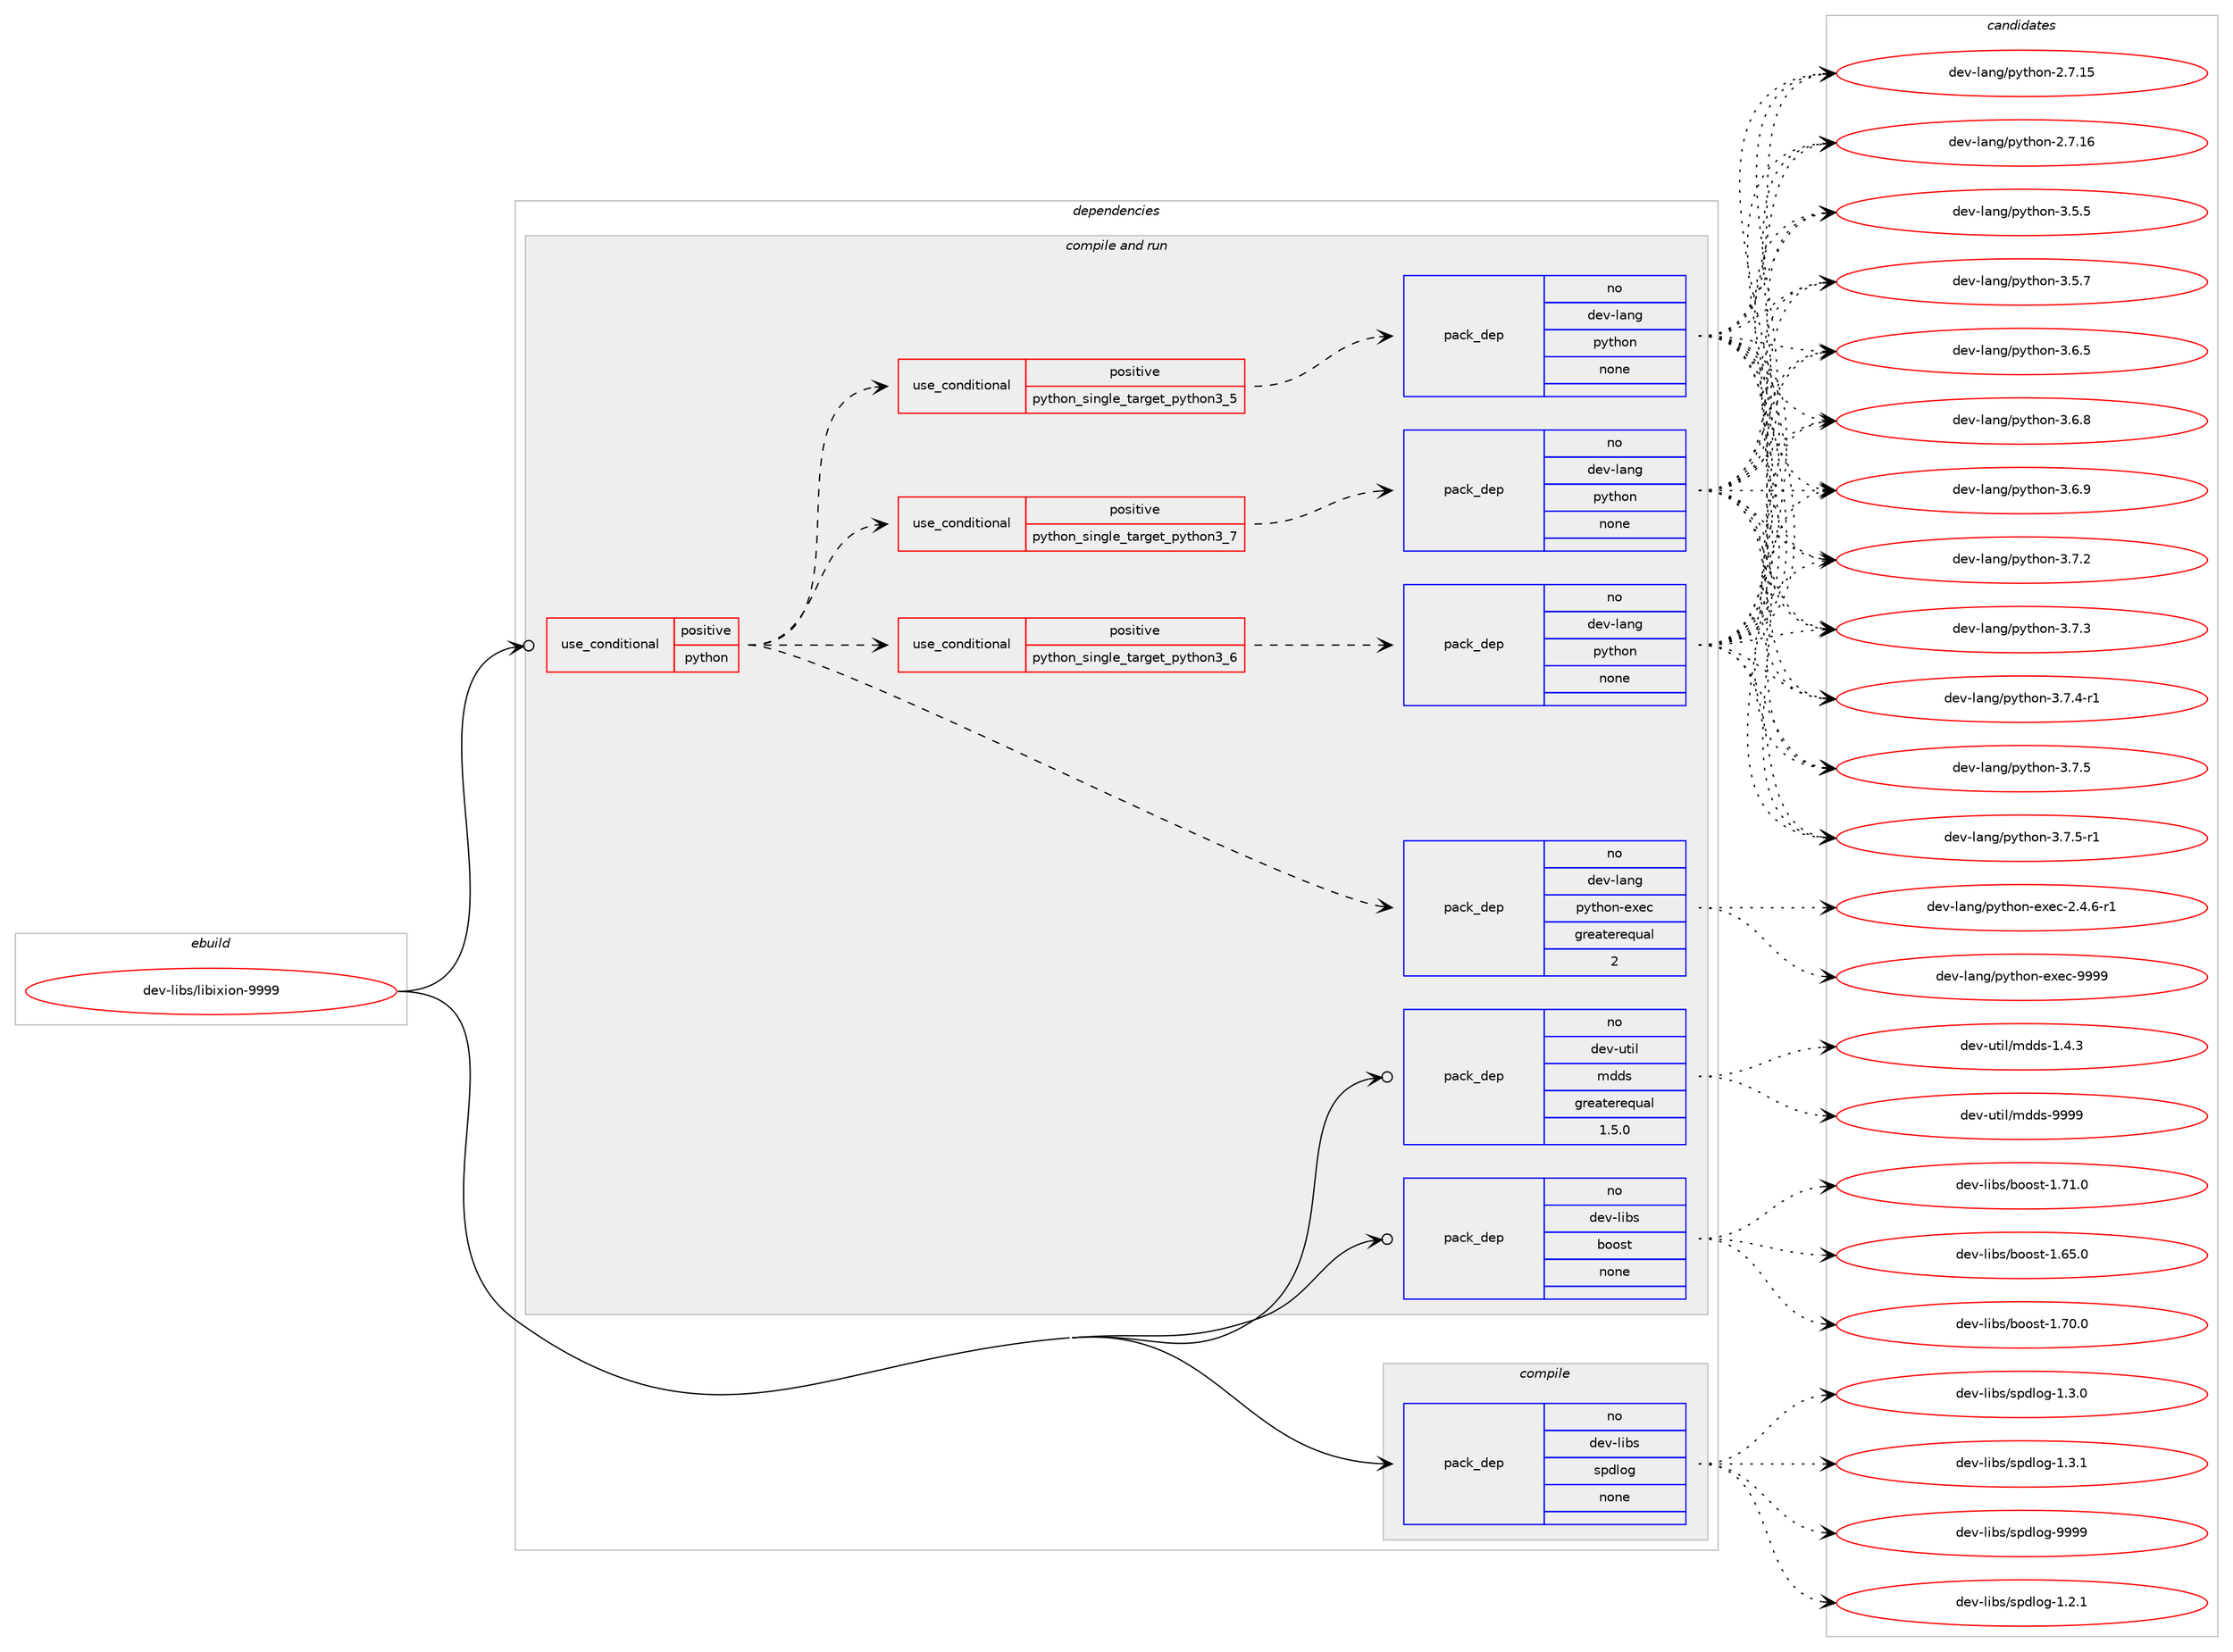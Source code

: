 digraph prolog {

# *************
# Graph options
# *************

newrank=true;
concentrate=true;
compound=true;
graph [rankdir=LR,fontname=Helvetica,fontsize=10,ranksep=1.5];#, ranksep=2.5, nodesep=0.2];
edge  [arrowhead=vee];
node  [fontname=Helvetica,fontsize=10];

# **********
# The ebuild
# **********

subgraph cluster_leftcol {
color=gray;
rank=same;
label=<<i>ebuild</i>>;
id [label="dev-libs/libixion-9999", color=red, width=4, href="../dev-libs/libixion-9999.svg"];
}

# ****************
# The dependencies
# ****************

subgraph cluster_midcol {
color=gray;
label=<<i>dependencies</i>>;
subgraph cluster_compile {
fillcolor="#eeeeee";
style=filled;
label=<<i>compile</i>>;
subgraph pack422756 {
dependency566047 [label=<<TABLE BORDER="0" CELLBORDER="1" CELLSPACING="0" CELLPADDING="4" WIDTH="220"><TR><TD ROWSPAN="6" CELLPADDING="30">pack_dep</TD></TR><TR><TD WIDTH="110">no</TD></TR><TR><TD>dev-libs</TD></TR><TR><TD>spdlog</TD></TR><TR><TD>none</TD></TR><TR><TD></TD></TR></TABLE>>, shape=none, color=blue];
}
id:e -> dependency566047:w [weight=20,style="solid",arrowhead="vee"];
}
subgraph cluster_compileandrun {
fillcolor="#eeeeee";
style=filled;
label=<<i>compile and run</i>>;
subgraph cond131802 {
dependency566048 [label=<<TABLE BORDER="0" CELLBORDER="1" CELLSPACING="0" CELLPADDING="4"><TR><TD ROWSPAN="3" CELLPADDING="10">use_conditional</TD></TR><TR><TD>positive</TD></TR><TR><TD>python</TD></TR></TABLE>>, shape=none, color=red];
subgraph cond131803 {
dependency566049 [label=<<TABLE BORDER="0" CELLBORDER="1" CELLSPACING="0" CELLPADDING="4"><TR><TD ROWSPAN="3" CELLPADDING="10">use_conditional</TD></TR><TR><TD>positive</TD></TR><TR><TD>python_single_target_python3_5</TD></TR></TABLE>>, shape=none, color=red];
subgraph pack422757 {
dependency566050 [label=<<TABLE BORDER="0" CELLBORDER="1" CELLSPACING="0" CELLPADDING="4" WIDTH="220"><TR><TD ROWSPAN="6" CELLPADDING="30">pack_dep</TD></TR><TR><TD WIDTH="110">no</TD></TR><TR><TD>dev-lang</TD></TR><TR><TD>python</TD></TR><TR><TD>none</TD></TR><TR><TD></TD></TR></TABLE>>, shape=none, color=blue];
}
dependency566049:e -> dependency566050:w [weight=20,style="dashed",arrowhead="vee"];
}
dependency566048:e -> dependency566049:w [weight=20,style="dashed",arrowhead="vee"];
subgraph cond131804 {
dependency566051 [label=<<TABLE BORDER="0" CELLBORDER="1" CELLSPACING="0" CELLPADDING="4"><TR><TD ROWSPAN="3" CELLPADDING="10">use_conditional</TD></TR><TR><TD>positive</TD></TR><TR><TD>python_single_target_python3_6</TD></TR></TABLE>>, shape=none, color=red];
subgraph pack422758 {
dependency566052 [label=<<TABLE BORDER="0" CELLBORDER="1" CELLSPACING="0" CELLPADDING="4" WIDTH="220"><TR><TD ROWSPAN="6" CELLPADDING="30">pack_dep</TD></TR><TR><TD WIDTH="110">no</TD></TR><TR><TD>dev-lang</TD></TR><TR><TD>python</TD></TR><TR><TD>none</TD></TR><TR><TD></TD></TR></TABLE>>, shape=none, color=blue];
}
dependency566051:e -> dependency566052:w [weight=20,style="dashed",arrowhead="vee"];
}
dependency566048:e -> dependency566051:w [weight=20,style="dashed",arrowhead="vee"];
subgraph cond131805 {
dependency566053 [label=<<TABLE BORDER="0" CELLBORDER="1" CELLSPACING="0" CELLPADDING="4"><TR><TD ROWSPAN="3" CELLPADDING="10">use_conditional</TD></TR><TR><TD>positive</TD></TR><TR><TD>python_single_target_python3_7</TD></TR></TABLE>>, shape=none, color=red];
subgraph pack422759 {
dependency566054 [label=<<TABLE BORDER="0" CELLBORDER="1" CELLSPACING="0" CELLPADDING="4" WIDTH="220"><TR><TD ROWSPAN="6" CELLPADDING="30">pack_dep</TD></TR><TR><TD WIDTH="110">no</TD></TR><TR><TD>dev-lang</TD></TR><TR><TD>python</TD></TR><TR><TD>none</TD></TR><TR><TD></TD></TR></TABLE>>, shape=none, color=blue];
}
dependency566053:e -> dependency566054:w [weight=20,style="dashed",arrowhead="vee"];
}
dependency566048:e -> dependency566053:w [weight=20,style="dashed",arrowhead="vee"];
subgraph pack422760 {
dependency566055 [label=<<TABLE BORDER="0" CELLBORDER="1" CELLSPACING="0" CELLPADDING="4" WIDTH="220"><TR><TD ROWSPAN="6" CELLPADDING="30">pack_dep</TD></TR><TR><TD WIDTH="110">no</TD></TR><TR><TD>dev-lang</TD></TR><TR><TD>python-exec</TD></TR><TR><TD>greaterequal</TD></TR><TR><TD>2</TD></TR></TABLE>>, shape=none, color=blue];
}
dependency566048:e -> dependency566055:w [weight=20,style="dashed",arrowhead="vee"];
}
id:e -> dependency566048:w [weight=20,style="solid",arrowhead="odotvee"];
subgraph pack422761 {
dependency566056 [label=<<TABLE BORDER="0" CELLBORDER="1" CELLSPACING="0" CELLPADDING="4" WIDTH="220"><TR><TD ROWSPAN="6" CELLPADDING="30">pack_dep</TD></TR><TR><TD WIDTH="110">no</TD></TR><TR><TD>dev-libs</TD></TR><TR><TD>boost</TD></TR><TR><TD>none</TD></TR><TR><TD></TD></TR></TABLE>>, shape=none, color=blue];
}
id:e -> dependency566056:w [weight=20,style="solid",arrowhead="odotvee"];
subgraph pack422762 {
dependency566057 [label=<<TABLE BORDER="0" CELLBORDER="1" CELLSPACING="0" CELLPADDING="4" WIDTH="220"><TR><TD ROWSPAN="6" CELLPADDING="30">pack_dep</TD></TR><TR><TD WIDTH="110">no</TD></TR><TR><TD>dev-util</TD></TR><TR><TD>mdds</TD></TR><TR><TD>greaterequal</TD></TR><TR><TD>1.5.0</TD></TR></TABLE>>, shape=none, color=blue];
}
id:e -> dependency566057:w [weight=20,style="solid",arrowhead="odotvee"];
}
subgraph cluster_run {
fillcolor="#eeeeee";
style=filled;
label=<<i>run</i>>;
}
}

# **************
# The candidates
# **************

subgraph cluster_choices {
rank=same;
color=gray;
label=<<i>candidates</i>>;

subgraph choice422756 {
color=black;
nodesep=1;
choice100101118451081059811547115112100108111103454946504649 [label="dev-libs/spdlog-1.2.1", color=red, width=4,href="../dev-libs/spdlog-1.2.1.svg"];
choice100101118451081059811547115112100108111103454946514648 [label="dev-libs/spdlog-1.3.0", color=red, width=4,href="../dev-libs/spdlog-1.3.0.svg"];
choice100101118451081059811547115112100108111103454946514649 [label="dev-libs/spdlog-1.3.1", color=red, width=4,href="../dev-libs/spdlog-1.3.1.svg"];
choice1001011184510810598115471151121001081111034557575757 [label="dev-libs/spdlog-9999", color=red, width=4,href="../dev-libs/spdlog-9999.svg"];
dependency566047:e -> choice100101118451081059811547115112100108111103454946504649:w [style=dotted,weight="100"];
dependency566047:e -> choice100101118451081059811547115112100108111103454946514648:w [style=dotted,weight="100"];
dependency566047:e -> choice100101118451081059811547115112100108111103454946514649:w [style=dotted,weight="100"];
dependency566047:e -> choice1001011184510810598115471151121001081111034557575757:w [style=dotted,weight="100"];
}
subgraph choice422757 {
color=black;
nodesep=1;
choice10010111845108971101034711212111610411111045504655464953 [label="dev-lang/python-2.7.15", color=red, width=4,href="../dev-lang/python-2.7.15.svg"];
choice10010111845108971101034711212111610411111045504655464954 [label="dev-lang/python-2.7.16", color=red, width=4,href="../dev-lang/python-2.7.16.svg"];
choice100101118451089711010347112121116104111110455146534653 [label="dev-lang/python-3.5.5", color=red, width=4,href="../dev-lang/python-3.5.5.svg"];
choice100101118451089711010347112121116104111110455146534655 [label="dev-lang/python-3.5.7", color=red, width=4,href="../dev-lang/python-3.5.7.svg"];
choice100101118451089711010347112121116104111110455146544653 [label="dev-lang/python-3.6.5", color=red, width=4,href="../dev-lang/python-3.6.5.svg"];
choice100101118451089711010347112121116104111110455146544656 [label="dev-lang/python-3.6.8", color=red, width=4,href="../dev-lang/python-3.6.8.svg"];
choice100101118451089711010347112121116104111110455146544657 [label="dev-lang/python-3.6.9", color=red, width=4,href="../dev-lang/python-3.6.9.svg"];
choice100101118451089711010347112121116104111110455146554650 [label="dev-lang/python-3.7.2", color=red, width=4,href="../dev-lang/python-3.7.2.svg"];
choice100101118451089711010347112121116104111110455146554651 [label="dev-lang/python-3.7.3", color=red, width=4,href="../dev-lang/python-3.7.3.svg"];
choice1001011184510897110103471121211161041111104551465546524511449 [label="dev-lang/python-3.7.4-r1", color=red, width=4,href="../dev-lang/python-3.7.4-r1.svg"];
choice100101118451089711010347112121116104111110455146554653 [label="dev-lang/python-3.7.5", color=red, width=4,href="../dev-lang/python-3.7.5.svg"];
choice1001011184510897110103471121211161041111104551465546534511449 [label="dev-lang/python-3.7.5-r1", color=red, width=4,href="../dev-lang/python-3.7.5-r1.svg"];
dependency566050:e -> choice10010111845108971101034711212111610411111045504655464953:w [style=dotted,weight="100"];
dependency566050:e -> choice10010111845108971101034711212111610411111045504655464954:w [style=dotted,weight="100"];
dependency566050:e -> choice100101118451089711010347112121116104111110455146534653:w [style=dotted,weight="100"];
dependency566050:e -> choice100101118451089711010347112121116104111110455146534655:w [style=dotted,weight="100"];
dependency566050:e -> choice100101118451089711010347112121116104111110455146544653:w [style=dotted,weight="100"];
dependency566050:e -> choice100101118451089711010347112121116104111110455146544656:w [style=dotted,weight="100"];
dependency566050:e -> choice100101118451089711010347112121116104111110455146544657:w [style=dotted,weight="100"];
dependency566050:e -> choice100101118451089711010347112121116104111110455146554650:w [style=dotted,weight="100"];
dependency566050:e -> choice100101118451089711010347112121116104111110455146554651:w [style=dotted,weight="100"];
dependency566050:e -> choice1001011184510897110103471121211161041111104551465546524511449:w [style=dotted,weight="100"];
dependency566050:e -> choice100101118451089711010347112121116104111110455146554653:w [style=dotted,weight="100"];
dependency566050:e -> choice1001011184510897110103471121211161041111104551465546534511449:w [style=dotted,weight="100"];
}
subgraph choice422758 {
color=black;
nodesep=1;
choice10010111845108971101034711212111610411111045504655464953 [label="dev-lang/python-2.7.15", color=red, width=4,href="../dev-lang/python-2.7.15.svg"];
choice10010111845108971101034711212111610411111045504655464954 [label="dev-lang/python-2.7.16", color=red, width=4,href="../dev-lang/python-2.7.16.svg"];
choice100101118451089711010347112121116104111110455146534653 [label="dev-lang/python-3.5.5", color=red, width=4,href="../dev-lang/python-3.5.5.svg"];
choice100101118451089711010347112121116104111110455146534655 [label="dev-lang/python-3.5.7", color=red, width=4,href="../dev-lang/python-3.5.7.svg"];
choice100101118451089711010347112121116104111110455146544653 [label="dev-lang/python-3.6.5", color=red, width=4,href="../dev-lang/python-3.6.5.svg"];
choice100101118451089711010347112121116104111110455146544656 [label="dev-lang/python-3.6.8", color=red, width=4,href="../dev-lang/python-3.6.8.svg"];
choice100101118451089711010347112121116104111110455146544657 [label="dev-lang/python-3.6.9", color=red, width=4,href="../dev-lang/python-3.6.9.svg"];
choice100101118451089711010347112121116104111110455146554650 [label="dev-lang/python-3.7.2", color=red, width=4,href="../dev-lang/python-3.7.2.svg"];
choice100101118451089711010347112121116104111110455146554651 [label="dev-lang/python-3.7.3", color=red, width=4,href="../dev-lang/python-3.7.3.svg"];
choice1001011184510897110103471121211161041111104551465546524511449 [label="dev-lang/python-3.7.4-r1", color=red, width=4,href="../dev-lang/python-3.7.4-r1.svg"];
choice100101118451089711010347112121116104111110455146554653 [label="dev-lang/python-3.7.5", color=red, width=4,href="../dev-lang/python-3.7.5.svg"];
choice1001011184510897110103471121211161041111104551465546534511449 [label="dev-lang/python-3.7.5-r1", color=red, width=4,href="../dev-lang/python-3.7.5-r1.svg"];
dependency566052:e -> choice10010111845108971101034711212111610411111045504655464953:w [style=dotted,weight="100"];
dependency566052:e -> choice10010111845108971101034711212111610411111045504655464954:w [style=dotted,weight="100"];
dependency566052:e -> choice100101118451089711010347112121116104111110455146534653:w [style=dotted,weight="100"];
dependency566052:e -> choice100101118451089711010347112121116104111110455146534655:w [style=dotted,weight="100"];
dependency566052:e -> choice100101118451089711010347112121116104111110455146544653:w [style=dotted,weight="100"];
dependency566052:e -> choice100101118451089711010347112121116104111110455146544656:w [style=dotted,weight="100"];
dependency566052:e -> choice100101118451089711010347112121116104111110455146544657:w [style=dotted,weight="100"];
dependency566052:e -> choice100101118451089711010347112121116104111110455146554650:w [style=dotted,weight="100"];
dependency566052:e -> choice100101118451089711010347112121116104111110455146554651:w [style=dotted,weight="100"];
dependency566052:e -> choice1001011184510897110103471121211161041111104551465546524511449:w [style=dotted,weight="100"];
dependency566052:e -> choice100101118451089711010347112121116104111110455146554653:w [style=dotted,weight="100"];
dependency566052:e -> choice1001011184510897110103471121211161041111104551465546534511449:w [style=dotted,weight="100"];
}
subgraph choice422759 {
color=black;
nodesep=1;
choice10010111845108971101034711212111610411111045504655464953 [label="dev-lang/python-2.7.15", color=red, width=4,href="../dev-lang/python-2.7.15.svg"];
choice10010111845108971101034711212111610411111045504655464954 [label="dev-lang/python-2.7.16", color=red, width=4,href="../dev-lang/python-2.7.16.svg"];
choice100101118451089711010347112121116104111110455146534653 [label="dev-lang/python-3.5.5", color=red, width=4,href="../dev-lang/python-3.5.5.svg"];
choice100101118451089711010347112121116104111110455146534655 [label="dev-lang/python-3.5.7", color=red, width=4,href="../dev-lang/python-3.5.7.svg"];
choice100101118451089711010347112121116104111110455146544653 [label="dev-lang/python-3.6.5", color=red, width=4,href="../dev-lang/python-3.6.5.svg"];
choice100101118451089711010347112121116104111110455146544656 [label="dev-lang/python-3.6.8", color=red, width=4,href="../dev-lang/python-3.6.8.svg"];
choice100101118451089711010347112121116104111110455146544657 [label="dev-lang/python-3.6.9", color=red, width=4,href="../dev-lang/python-3.6.9.svg"];
choice100101118451089711010347112121116104111110455146554650 [label="dev-lang/python-3.7.2", color=red, width=4,href="../dev-lang/python-3.7.2.svg"];
choice100101118451089711010347112121116104111110455146554651 [label="dev-lang/python-3.7.3", color=red, width=4,href="../dev-lang/python-3.7.3.svg"];
choice1001011184510897110103471121211161041111104551465546524511449 [label="dev-lang/python-3.7.4-r1", color=red, width=4,href="../dev-lang/python-3.7.4-r1.svg"];
choice100101118451089711010347112121116104111110455146554653 [label="dev-lang/python-3.7.5", color=red, width=4,href="../dev-lang/python-3.7.5.svg"];
choice1001011184510897110103471121211161041111104551465546534511449 [label="dev-lang/python-3.7.5-r1", color=red, width=4,href="../dev-lang/python-3.7.5-r1.svg"];
dependency566054:e -> choice10010111845108971101034711212111610411111045504655464953:w [style=dotted,weight="100"];
dependency566054:e -> choice10010111845108971101034711212111610411111045504655464954:w [style=dotted,weight="100"];
dependency566054:e -> choice100101118451089711010347112121116104111110455146534653:w [style=dotted,weight="100"];
dependency566054:e -> choice100101118451089711010347112121116104111110455146534655:w [style=dotted,weight="100"];
dependency566054:e -> choice100101118451089711010347112121116104111110455146544653:w [style=dotted,weight="100"];
dependency566054:e -> choice100101118451089711010347112121116104111110455146544656:w [style=dotted,weight="100"];
dependency566054:e -> choice100101118451089711010347112121116104111110455146544657:w [style=dotted,weight="100"];
dependency566054:e -> choice100101118451089711010347112121116104111110455146554650:w [style=dotted,weight="100"];
dependency566054:e -> choice100101118451089711010347112121116104111110455146554651:w [style=dotted,weight="100"];
dependency566054:e -> choice1001011184510897110103471121211161041111104551465546524511449:w [style=dotted,weight="100"];
dependency566054:e -> choice100101118451089711010347112121116104111110455146554653:w [style=dotted,weight="100"];
dependency566054:e -> choice1001011184510897110103471121211161041111104551465546534511449:w [style=dotted,weight="100"];
}
subgraph choice422760 {
color=black;
nodesep=1;
choice10010111845108971101034711212111610411111045101120101994550465246544511449 [label="dev-lang/python-exec-2.4.6-r1", color=red, width=4,href="../dev-lang/python-exec-2.4.6-r1.svg"];
choice10010111845108971101034711212111610411111045101120101994557575757 [label="dev-lang/python-exec-9999", color=red, width=4,href="../dev-lang/python-exec-9999.svg"];
dependency566055:e -> choice10010111845108971101034711212111610411111045101120101994550465246544511449:w [style=dotted,weight="100"];
dependency566055:e -> choice10010111845108971101034711212111610411111045101120101994557575757:w [style=dotted,weight="100"];
}
subgraph choice422761 {
color=black;
nodesep=1;
choice1001011184510810598115479811111111511645494654534648 [label="dev-libs/boost-1.65.0", color=red, width=4,href="../dev-libs/boost-1.65.0.svg"];
choice1001011184510810598115479811111111511645494655484648 [label="dev-libs/boost-1.70.0", color=red, width=4,href="../dev-libs/boost-1.70.0.svg"];
choice1001011184510810598115479811111111511645494655494648 [label="dev-libs/boost-1.71.0", color=red, width=4,href="../dev-libs/boost-1.71.0.svg"];
dependency566056:e -> choice1001011184510810598115479811111111511645494654534648:w [style=dotted,weight="100"];
dependency566056:e -> choice1001011184510810598115479811111111511645494655484648:w [style=dotted,weight="100"];
dependency566056:e -> choice1001011184510810598115479811111111511645494655494648:w [style=dotted,weight="100"];
}
subgraph choice422762 {
color=black;
nodesep=1;
choice1001011184511711610510847109100100115454946524651 [label="dev-util/mdds-1.4.3", color=red, width=4,href="../dev-util/mdds-1.4.3.svg"];
choice10010111845117116105108471091001001154557575757 [label="dev-util/mdds-9999", color=red, width=4,href="../dev-util/mdds-9999.svg"];
dependency566057:e -> choice1001011184511711610510847109100100115454946524651:w [style=dotted,weight="100"];
dependency566057:e -> choice10010111845117116105108471091001001154557575757:w [style=dotted,weight="100"];
}
}

}
